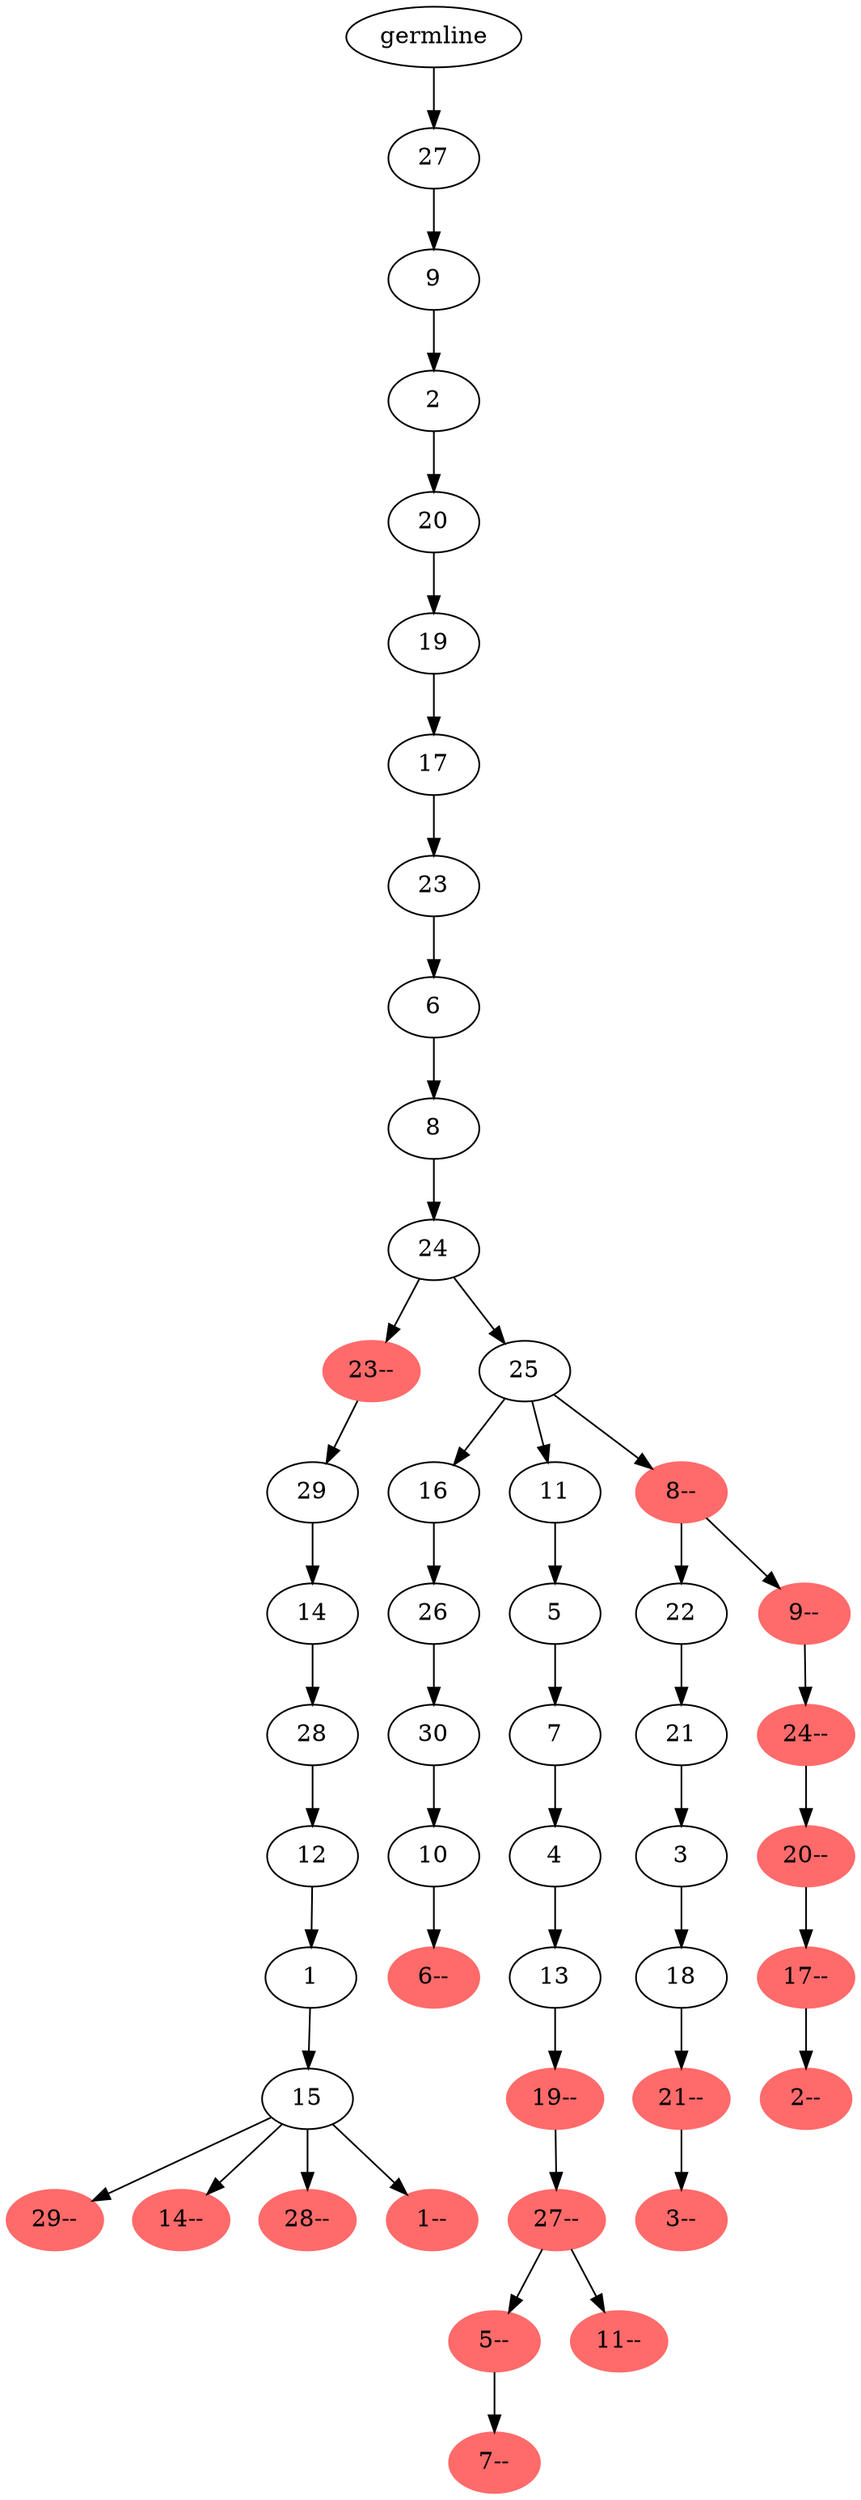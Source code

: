 digraph phylogeny {
	"54" [label="germline"];
	"54" -> "53";
	"53" [label="27"];
	"53" -> "52";
	"52" [label="9"];
	"52" -> "51";
	"51" [label="2"];
	"51" -> "50";
	"50" [label="20"];
	"50" -> "49";
	"49" [label="19"];
	"49" -> "48";
	"48" [label="17"];
	"48" -> "47";
	"47" [label="23"];
	"47" -> "46";
	"46" [label="6"];
	"46" -> "45";
	"45" [label="8"];
	"45" -> "44";
	"44" [label="24"];
	"44" -> "2";
	"2" [color=indianred1, style=filled, label="23--"];
	"2" -> "28";
	"28" [label="29"];
	"28" -> "27";
	"27" [label="14"];
	"27" -> "26";
	"26" [label="28"];
	"26" -> "25";
	"25" [label="12"];
	"25" -> "24";
	"24" [label="1"];
	"24" -> "23";
	"23" [label="15"];
	"23" -> "19";
	"19" [color=indianred1, style=filled, label="29--"];
	"23" -> "20";
	"20" [color=indianred1, style=filled, label="14--"];
	"23" -> "21";
	"21" [color=indianred1, style=filled, label="28--"];
	"23" -> "22";
	"22" [color=indianred1, style=filled, label="1--"];
	"44" -> "43";
	"43" [label="25"];
	"43" -> "42";
	"42" [label="16"];
	"42" -> "41";
	"41" [label="26"];
	"41" -> "40";
	"40" [label="30"];
	"40" -> "39";
	"39" [label="10"];
	"39" -> "6";
	"6" [color=indianred1, style=filled, label="6--"];
	"43" -> "38";
	"38" [label="11"];
	"38" -> "37";
	"37" [label="5"];
	"37" -> "36";
	"36" [label="7"];
	"36" -> "35";
	"35" [label="4"];
	"35" -> "34";
	"34" [label="13"];
	"34" -> "1";
	"1" [color=indianred1, style=filled, label="19--"];
	"1" -> "0";
	"0" [color=indianred1, style=filled, label="27--"];
	"0" -> "33";
	"33" [color=indianred1, style=filled, label="5--"];
	"33" -> "32";
	"32" [color=indianred1, style=filled, label="7--"];
	"0" -> "31";
	"31" [color=indianred1, style=filled, label="11--"];
	"43" -> "9";
	"9" [color=indianred1, style=filled, label="8--"];
	"9" -> "17";
	"17" [label="22"];
	"17" -> "16";
	"16" [label="21"];
	"16" -> "15";
	"15" [label="3"];
	"15" -> "14";
	"14" [label="18"];
	"14" -> "11";
	"11" [color=indianred1, style=filled, label="21--"];
	"11" -> "13";
	"13" [color=indianred1, style=filled, label="3--"];
	"9" -> "4";
	"4" [color=indianred1, style=filled, label="9--"];
	"4" -> "3";
	"3" [color=indianred1, style=filled, label="24--"];
	"3" -> "8";
	"8" [color=indianred1, style=filled, label="20--"];
	"8" -> "7";
	"7" [color=indianred1, style=filled, label="17--"];
	"7" -> "5";
	"5" [color=indianred1, style=filled, label="2--"];
}
